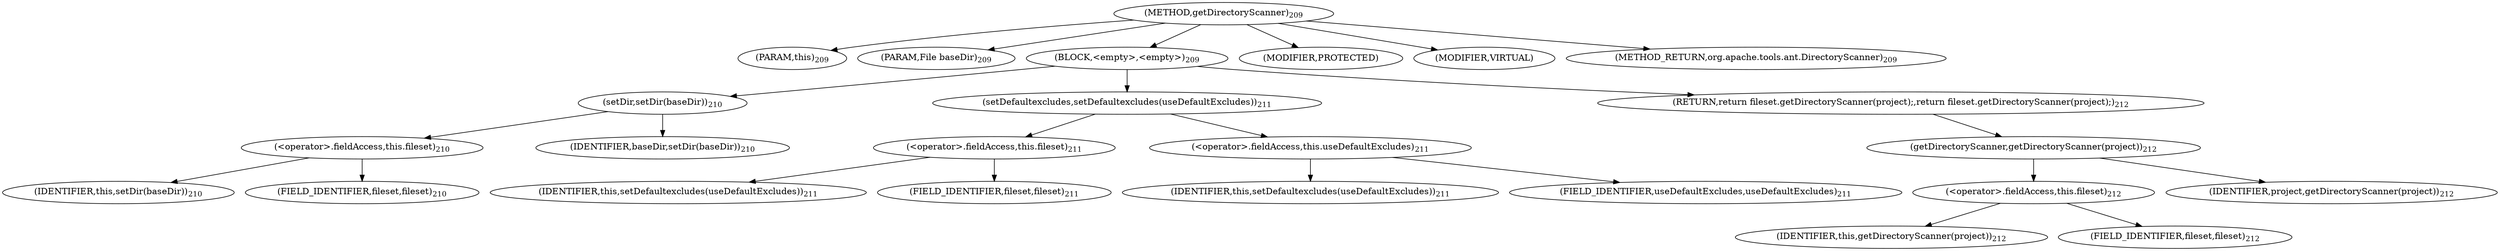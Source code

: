 digraph "getDirectoryScanner" {  
"263" [label = <(METHOD,getDirectoryScanner)<SUB>209</SUB>> ]
"264" [label = <(PARAM,this)<SUB>209</SUB>> ]
"265" [label = <(PARAM,File baseDir)<SUB>209</SUB>> ]
"266" [label = <(BLOCK,&lt;empty&gt;,&lt;empty&gt;)<SUB>209</SUB>> ]
"267" [label = <(setDir,setDir(baseDir))<SUB>210</SUB>> ]
"268" [label = <(&lt;operator&gt;.fieldAccess,this.fileset)<SUB>210</SUB>> ]
"269" [label = <(IDENTIFIER,this,setDir(baseDir))<SUB>210</SUB>> ]
"270" [label = <(FIELD_IDENTIFIER,fileset,fileset)<SUB>210</SUB>> ]
"271" [label = <(IDENTIFIER,baseDir,setDir(baseDir))<SUB>210</SUB>> ]
"272" [label = <(setDefaultexcludes,setDefaultexcludes(useDefaultExcludes))<SUB>211</SUB>> ]
"273" [label = <(&lt;operator&gt;.fieldAccess,this.fileset)<SUB>211</SUB>> ]
"274" [label = <(IDENTIFIER,this,setDefaultexcludes(useDefaultExcludes))<SUB>211</SUB>> ]
"275" [label = <(FIELD_IDENTIFIER,fileset,fileset)<SUB>211</SUB>> ]
"276" [label = <(&lt;operator&gt;.fieldAccess,this.useDefaultExcludes)<SUB>211</SUB>> ]
"277" [label = <(IDENTIFIER,this,setDefaultexcludes(useDefaultExcludes))<SUB>211</SUB>> ]
"278" [label = <(FIELD_IDENTIFIER,useDefaultExcludes,useDefaultExcludes)<SUB>211</SUB>> ]
"279" [label = <(RETURN,return fileset.getDirectoryScanner(project);,return fileset.getDirectoryScanner(project);)<SUB>212</SUB>> ]
"280" [label = <(getDirectoryScanner,getDirectoryScanner(project))<SUB>212</SUB>> ]
"281" [label = <(&lt;operator&gt;.fieldAccess,this.fileset)<SUB>212</SUB>> ]
"282" [label = <(IDENTIFIER,this,getDirectoryScanner(project))<SUB>212</SUB>> ]
"283" [label = <(FIELD_IDENTIFIER,fileset,fileset)<SUB>212</SUB>> ]
"284" [label = <(IDENTIFIER,project,getDirectoryScanner(project))<SUB>212</SUB>> ]
"285" [label = <(MODIFIER,PROTECTED)> ]
"286" [label = <(MODIFIER,VIRTUAL)> ]
"287" [label = <(METHOD_RETURN,org.apache.tools.ant.DirectoryScanner)<SUB>209</SUB>> ]
  "263" -> "264" 
  "263" -> "265" 
  "263" -> "266" 
  "263" -> "285" 
  "263" -> "286" 
  "263" -> "287" 
  "266" -> "267" 
  "266" -> "272" 
  "266" -> "279" 
  "267" -> "268" 
  "267" -> "271" 
  "268" -> "269" 
  "268" -> "270" 
  "272" -> "273" 
  "272" -> "276" 
  "273" -> "274" 
  "273" -> "275" 
  "276" -> "277" 
  "276" -> "278" 
  "279" -> "280" 
  "280" -> "281" 
  "280" -> "284" 
  "281" -> "282" 
  "281" -> "283" 
}
